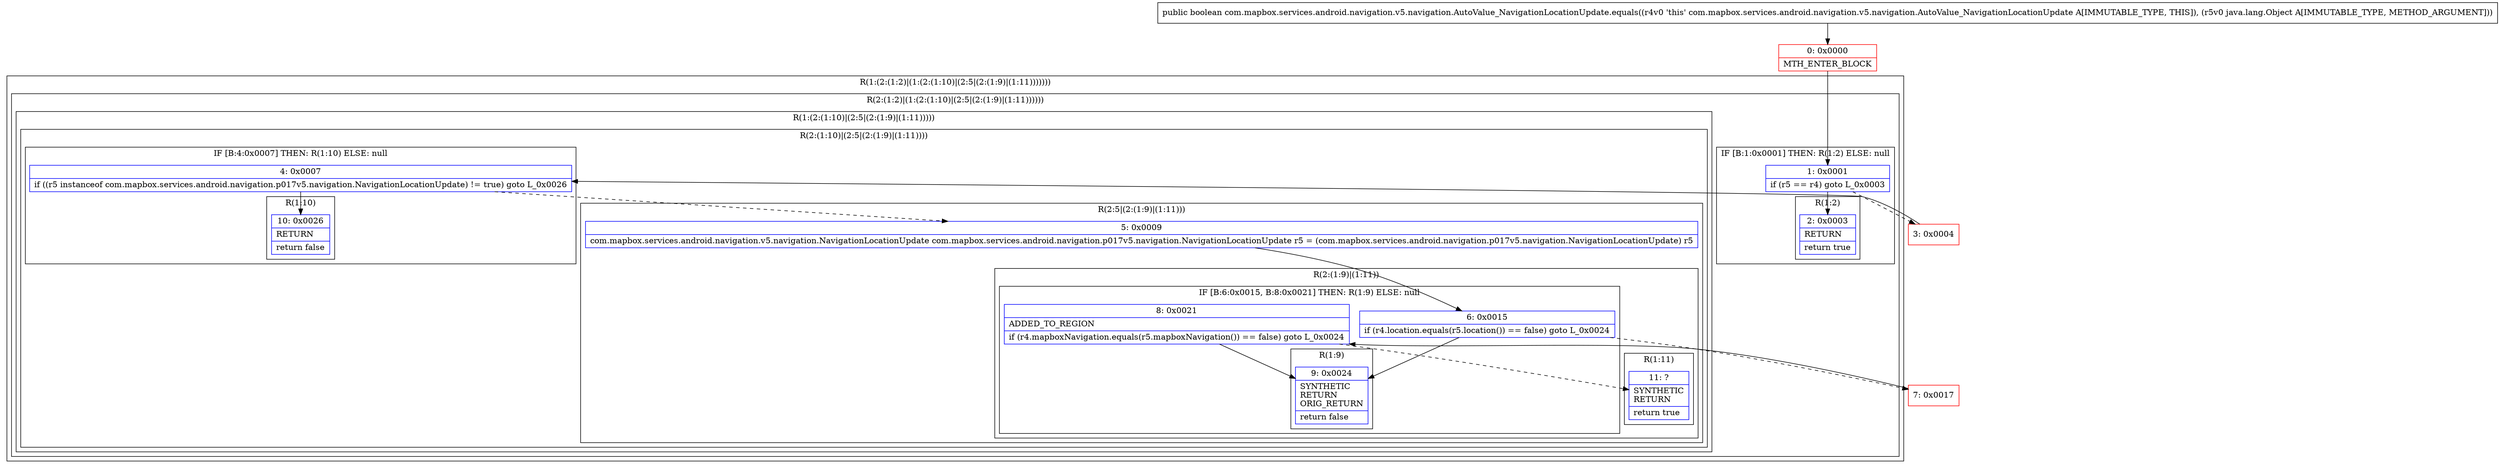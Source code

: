 digraph "CFG forcom.mapbox.services.android.navigation.v5.navigation.AutoValue_NavigationLocationUpdate.equals(Ljava\/lang\/Object;)Z" {
subgraph cluster_Region_143218799 {
label = "R(1:(2:(1:2)|(1:(2:(1:10)|(2:5|(2:(1:9)|(1:11)))))))";
node [shape=record,color=blue];
subgraph cluster_Region_1445532657 {
label = "R(2:(1:2)|(1:(2:(1:10)|(2:5|(2:(1:9)|(1:11))))))";
node [shape=record,color=blue];
subgraph cluster_IfRegion_1066952565 {
label = "IF [B:1:0x0001] THEN: R(1:2) ELSE: null";
node [shape=record,color=blue];
Node_1 [shape=record,label="{1\:\ 0x0001|if (r5 == r4) goto L_0x0003\l}"];
subgraph cluster_Region_916496471 {
label = "R(1:2)";
node [shape=record,color=blue];
Node_2 [shape=record,label="{2\:\ 0x0003|RETURN\l|return true\l}"];
}
}
subgraph cluster_Region_1957223628 {
label = "R(1:(2:(1:10)|(2:5|(2:(1:9)|(1:11)))))";
node [shape=record,color=blue];
subgraph cluster_Region_1778446131 {
label = "R(2:(1:10)|(2:5|(2:(1:9)|(1:11))))";
node [shape=record,color=blue];
subgraph cluster_IfRegion_383753929 {
label = "IF [B:4:0x0007] THEN: R(1:10) ELSE: null";
node [shape=record,color=blue];
Node_4 [shape=record,label="{4\:\ 0x0007|if ((r5 instanceof com.mapbox.services.android.navigation.p017v5.navigation.NavigationLocationUpdate) != true) goto L_0x0026\l}"];
subgraph cluster_Region_634271325 {
label = "R(1:10)";
node [shape=record,color=blue];
Node_10 [shape=record,label="{10\:\ 0x0026|RETURN\l|return false\l}"];
}
}
subgraph cluster_Region_942483065 {
label = "R(2:5|(2:(1:9)|(1:11)))";
node [shape=record,color=blue];
Node_5 [shape=record,label="{5\:\ 0x0009|com.mapbox.services.android.navigation.v5.navigation.NavigationLocationUpdate com.mapbox.services.android.navigation.p017v5.navigation.NavigationLocationUpdate r5 = (com.mapbox.services.android.navigation.p017v5.navigation.NavigationLocationUpdate) r5\l}"];
subgraph cluster_Region_389202068 {
label = "R(2:(1:9)|(1:11))";
node [shape=record,color=blue];
subgraph cluster_IfRegion_1966326774 {
label = "IF [B:6:0x0015, B:8:0x0021] THEN: R(1:9) ELSE: null";
node [shape=record,color=blue];
Node_6 [shape=record,label="{6\:\ 0x0015|if (r4.location.equals(r5.location()) == false) goto L_0x0024\l}"];
Node_8 [shape=record,label="{8\:\ 0x0021|ADDED_TO_REGION\l|if (r4.mapboxNavigation.equals(r5.mapboxNavigation()) == false) goto L_0x0024\l}"];
subgraph cluster_Region_2057755702 {
label = "R(1:9)";
node [shape=record,color=blue];
Node_9 [shape=record,label="{9\:\ 0x0024|SYNTHETIC\lRETURN\lORIG_RETURN\l|return false\l}"];
}
}
subgraph cluster_Region_283454589 {
label = "R(1:11)";
node [shape=record,color=blue];
Node_11 [shape=record,label="{11\:\ ?|SYNTHETIC\lRETURN\l|return true\l}"];
}
}
}
}
}
}
}
Node_0 [shape=record,color=red,label="{0\:\ 0x0000|MTH_ENTER_BLOCK\l}"];
Node_3 [shape=record,color=red,label="{3\:\ 0x0004}"];
Node_7 [shape=record,color=red,label="{7\:\ 0x0017}"];
MethodNode[shape=record,label="{public boolean com.mapbox.services.android.navigation.v5.navigation.AutoValue_NavigationLocationUpdate.equals((r4v0 'this' com.mapbox.services.android.navigation.v5.navigation.AutoValue_NavigationLocationUpdate A[IMMUTABLE_TYPE, THIS]), (r5v0 java.lang.Object A[IMMUTABLE_TYPE, METHOD_ARGUMENT])) }"];
MethodNode -> Node_0;
Node_1 -> Node_2;
Node_1 -> Node_3[style=dashed];
Node_4 -> Node_5[style=dashed];
Node_4 -> Node_10;
Node_5 -> Node_6;
Node_6 -> Node_7[style=dashed];
Node_6 -> Node_9;
Node_8 -> Node_9;
Node_8 -> Node_11[style=dashed];
Node_0 -> Node_1;
Node_3 -> Node_4;
Node_7 -> Node_8;
}

